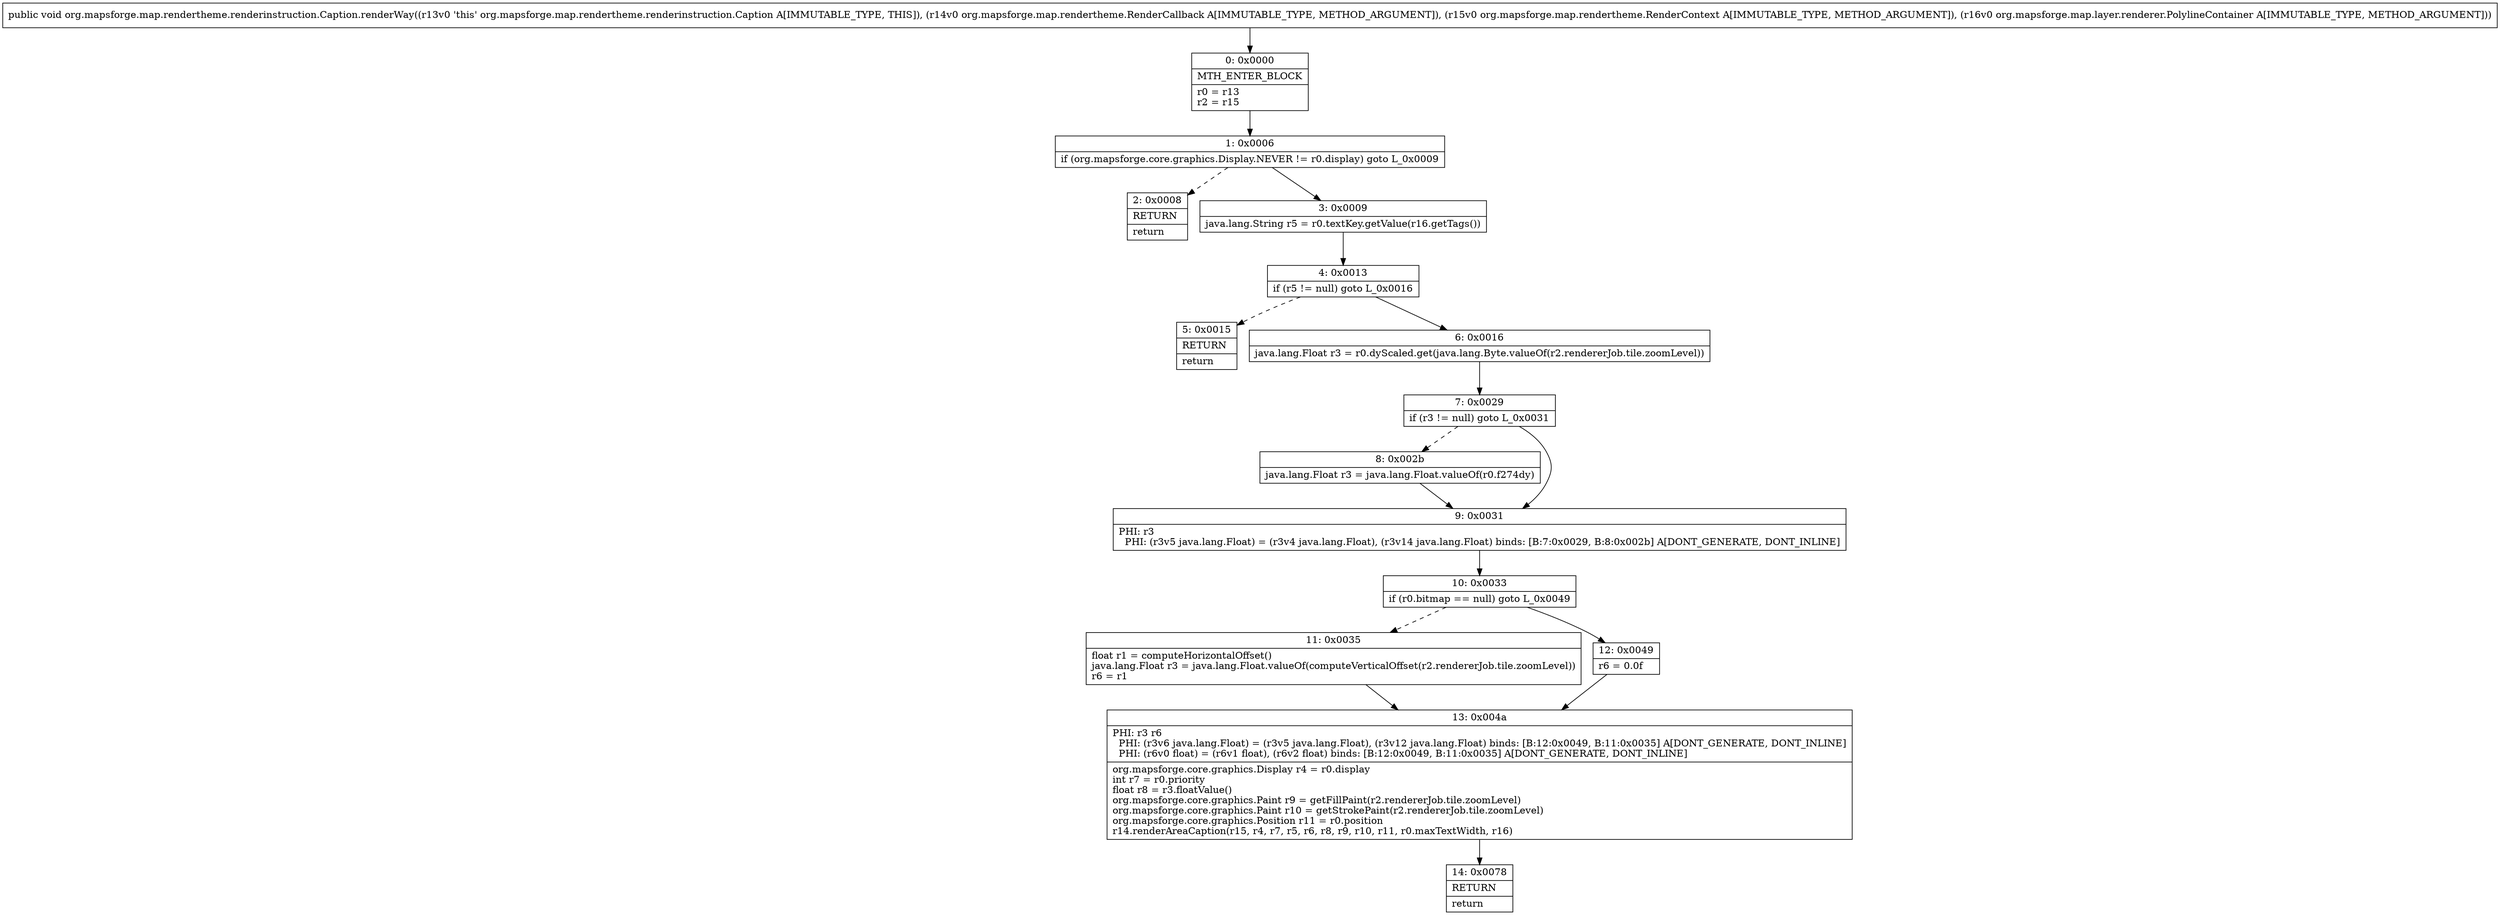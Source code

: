 digraph "CFG fororg.mapsforge.map.rendertheme.renderinstruction.Caption.renderWay(Lorg\/mapsforge\/map\/rendertheme\/RenderCallback;Lorg\/mapsforge\/map\/rendertheme\/RenderContext;Lorg\/mapsforge\/map\/layer\/renderer\/PolylineContainer;)V" {
Node_0 [shape=record,label="{0\:\ 0x0000|MTH_ENTER_BLOCK\l|r0 = r13\lr2 = r15\l}"];
Node_1 [shape=record,label="{1\:\ 0x0006|if (org.mapsforge.core.graphics.Display.NEVER != r0.display) goto L_0x0009\l}"];
Node_2 [shape=record,label="{2\:\ 0x0008|RETURN\l|return\l}"];
Node_3 [shape=record,label="{3\:\ 0x0009|java.lang.String r5 = r0.textKey.getValue(r16.getTags())\l}"];
Node_4 [shape=record,label="{4\:\ 0x0013|if (r5 != null) goto L_0x0016\l}"];
Node_5 [shape=record,label="{5\:\ 0x0015|RETURN\l|return\l}"];
Node_6 [shape=record,label="{6\:\ 0x0016|java.lang.Float r3 = r0.dyScaled.get(java.lang.Byte.valueOf(r2.rendererJob.tile.zoomLevel))\l}"];
Node_7 [shape=record,label="{7\:\ 0x0029|if (r3 != null) goto L_0x0031\l}"];
Node_8 [shape=record,label="{8\:\ 0x002b|java.lang.Float r3 = java.lang.Float.valueOf(r0.f274dy)\l}"];
Node_9 [shape=record,label="{9\:\ 0x0031|PHI: r3 \l  PHI: (r3v5 java.lang.Float) = (r3v4 java.lang.Float), (r3v14 java.lang.Float) binds: [B:7:0x0029, B:8:0x002b] A[DONT_GENERATE, DONT_INLINE]\l}"];
Node_10 [shape=record,label="{10\:\ 0x0033|if (r0.bitmap == null) goto L_0x0049\l}"];
Node_11 [shape=record,label="{11\:\ 0x0035|float r1 = computeHorizontalOffset()\ljava.lang.Float r3 = java.lang.Float.valueOf(computeVerticalOffset(r2.rendererJob.tile.zoomLevel))\lr6 = r1\l}"];
Node_12 [shape=record,label="{12\:\ 0x0049|r6 = 0.0f\l}"];
Node_13 [shape=record,label="{13\:\ 0x004a|PHI: r3 r6 \l  PHI: (r3v6 java.lang.Float) = (r3v5 java.lang.Float), (r3v12 java.lang.Float) binds: [B:12:0x0049, B:11:0x0035] A[DONT_GENERATE, DONT_INLINE]\l  PHI: (r6v0 float) = (r6v1 float), (r6v2 float) binds: [B:12:0x0049, B:11:0x0035] A[DONT_GENERATE, DONT_INLINE]\l|org.mapsforge.core.graphics.Display r4 = r0.display\lint r7 = r0.priority\lfloat r8 = r3.floatValue()\lorg.mapsforge.core.graphics.Paint r9 = getFillPaint(r2.rendererJob.tile.zoomLevel)\lorg.mapsforge.core.graphics.Paint r10 = getStrokePaint(r2.rendererJob.tile.zoomLevel)\lorg.mapsforge.core.graphics.Position r11 = r0.position\lr14.renderAreaCaption(r15, r4, r7, r5, r6, r8, r9, r10, r11, r0.maxTextWidth, r16)\l}"];
Node_14 [shape=record,label="{14\:\ 0x0078|RETURN\l|return\l}"];
MethodNode[shape=record,label="{public void org.mapsforge.map.rendertheme.renderinstruction.Caption.renderWay((r13v0 'this' org.mapsforge.map.rendertheme.renderinstruction.Caption A[IMMUTABLE_TYPE, THIS]), (r14v0 org.mapsforge.map.rendertheme.RenderCallback A[IMMUTABLE_TYPE, METHOD_ARGUMENT]), (r15v0 org.mapsforge.map.rendertheme.RenderContext A[IMMUTABLE_TYPE, METHOD_ARGUMENT]), (r16v0 org.mapsforge.map.layer.renderer.PolylineContainer A[IMMUTABLE_TYPE, METHOD_ARGUMENT])) }"];
MethodNode -> Node_0;
Node_0 -> Node_1;
Node_1 -> Node_2[style=dashed];
Node_1 -> Node_3;
Node_3 -> Node_4;
Node_4 -> Node_5[style=dashed];
Node_4 -> Node_6;
Node_6 -> Node_7;
Node_7 -> Node_8[style=dashed];
Node_7 -> Node_9;
Node_8 -> Node_9;
Node_9 -> Node_10;
Node_10 -> Node_11[style=dashed];
Node_10 -> Node_12;
Node_11 -> Node_13;
Node_12 -> Node_13;
Node_13 -> Node_14;
}


